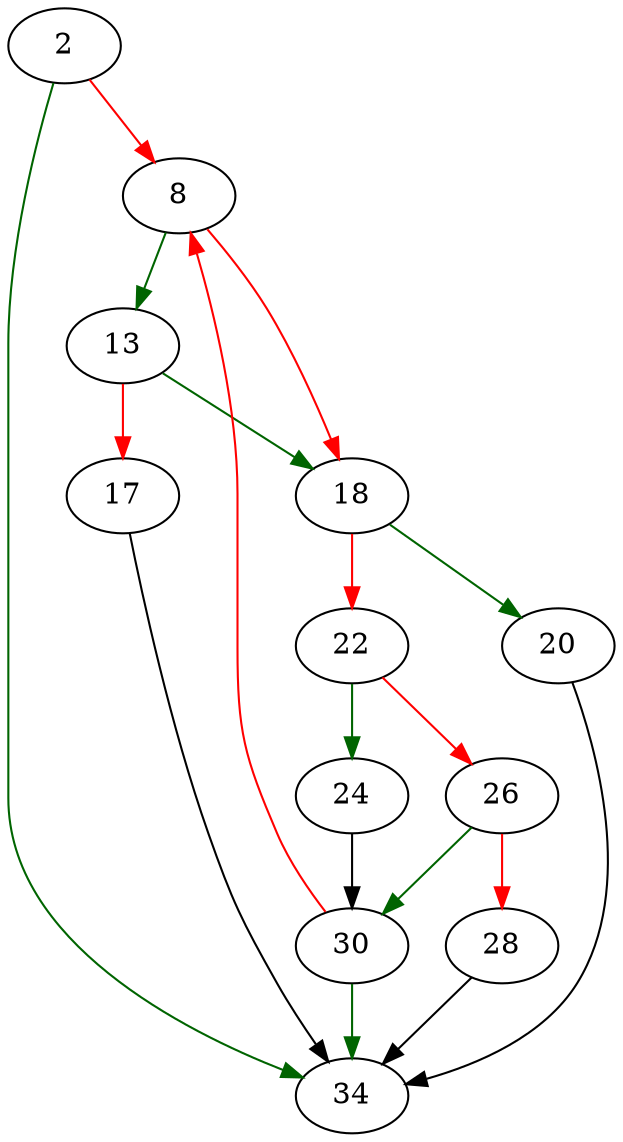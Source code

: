 strict digraph "areadlink_with_size" {
	// Node definitions.
	2 [entry=true];
	34;
	8;
	13;
	18;
	17;
	20;
	22;
	24;
	26;
	30;
	28;

	// Edge definitions.
	2 -> 34 [
		color=darkgreen
		cond=true
	];
	2 -> 8 [
		color=red
		cond=false
	];
	8 -> 13 [
		color=darkgreen
		cond=true
	];
	8 -> 18 [
		color=red
		cond=false
	];
	13 -> 18 [
		color=darkgreen
		cond=true
	];
	13 -> 17 [
		color=red
		cond=false
	];
	18 -> 20 [
		color=darkgreen
		cond=true
	];
	18 -> 22 [
		color=red
		cond=false
	];
	17 -> 34;
	20 -> 34;
	22 -> 24 [
		color=darkgreen
		cond=true
	];
	22 -> 26 [
		color=red
		cond=false
	];
	24 -> 30;
	26 -> 30 [
		color=darkgreen
		cond=true
	];
	26 -> 28 [
		color=red
		cond=false
	];
	30 -> 34 [
		color=darkgreen
		cond=true
	];
	30 -> 8 [
		color=red
		cond=false
	];
	28 -> 34;
}